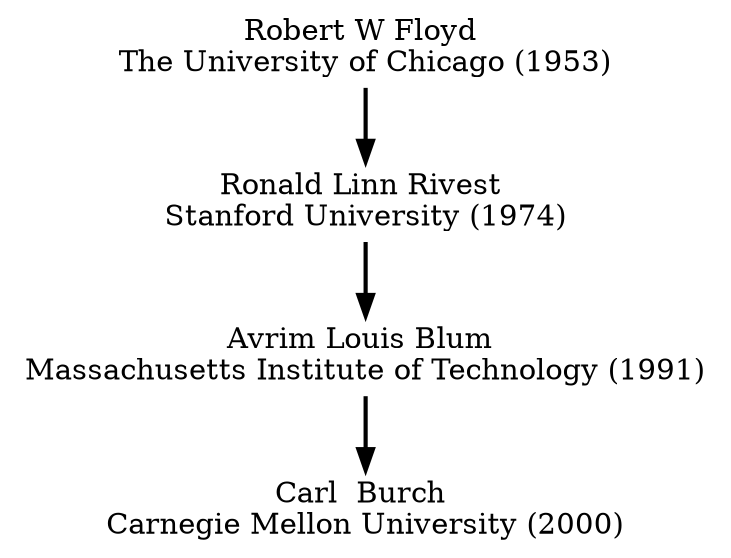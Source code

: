digraph genealogy {
    graph [charset="utf-8"];
    node [shape=plaintext];
    edge [style=bold];

    50346 [label="Carl  Burch \nCarnegie Mellon University (2000)"];
    33035 [label="Avrim Louis Blum \nMassachusetts Institute of Technology (1991)"];
    50081 [label="Ronald Linn Rivest \nStanford University (1974)"];
    69223 [label="Robert W Floyd \nThe University of Chicago (1953)"];

    33035 -> 50346;
    50081 -> 33035;
    69223 -> 50081;
}
